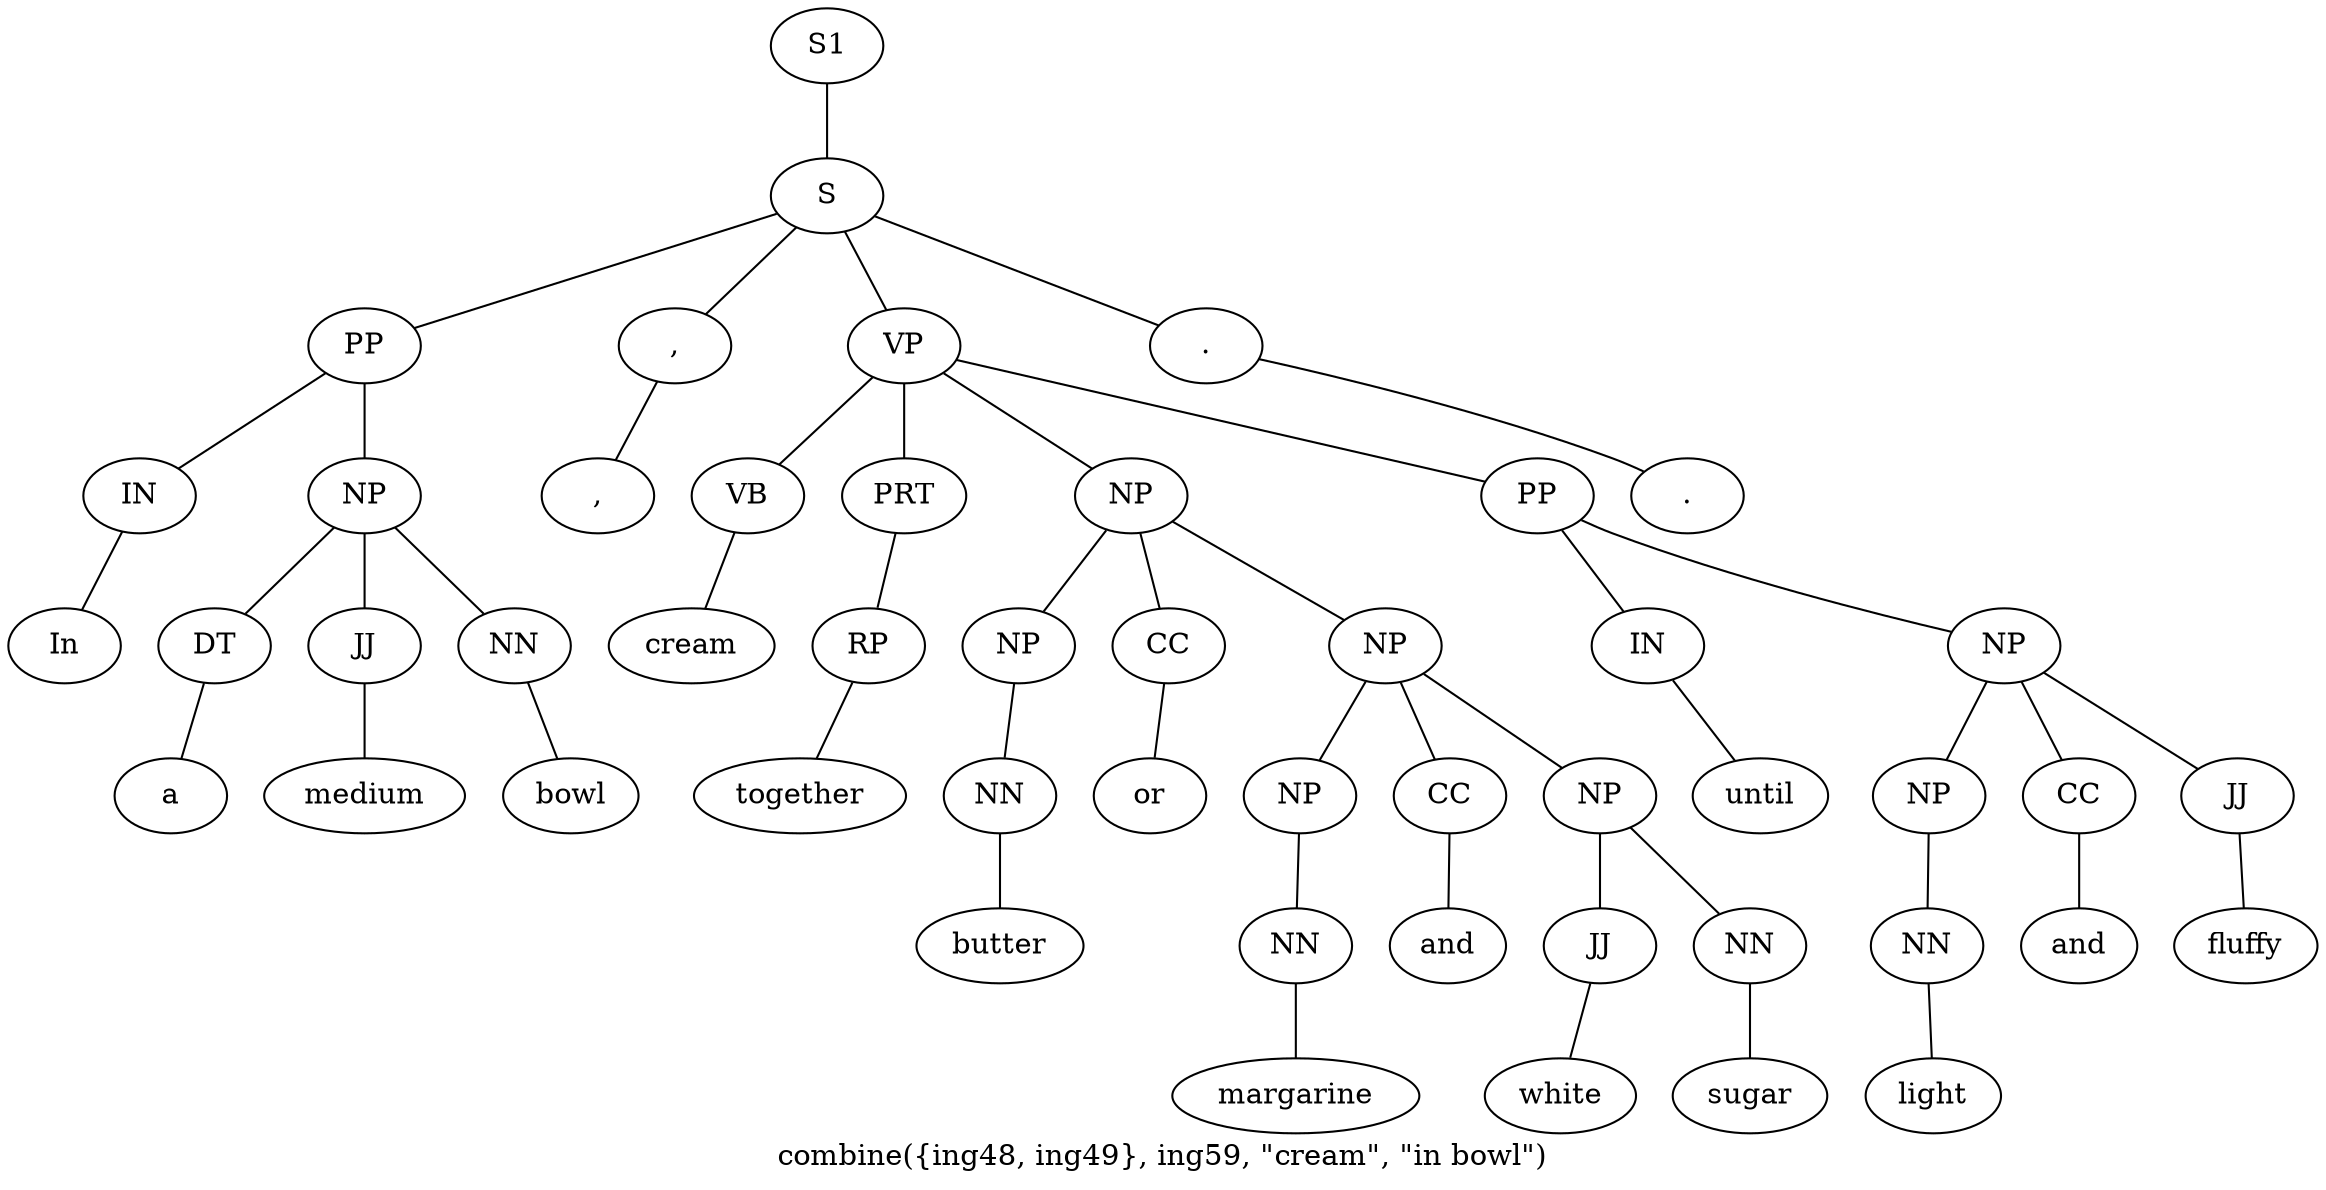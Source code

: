 graph SyntaxGraph {
	label = "combine({ing48, ing49}, ing59, \"cream\", \"in bowl\")";
	Node0 [label="S1"];
	Node1 [label="S"];
	Node2 [label="PP"];
	Node3 [label="IN"];
	Node4 [label="In"];
	Node5 [label="NP"];
	Node6 [label="DT"];
	Node7 [label="a"];
	Node8 [label="JJ"];
	Node9 [label="medium"];
	Node10 [label="NN"];
	Node11 [label="bowl"];
	Node12 [label=","];
	Node13 [label=","];
	Node14 [label="VP"];
	Node15 [label="VB"];
	Node16 [label="cream"];
	Node17 [label="PRT"];
	Node18 [label="RP"];
	Node19 [label="together"];
	Node20 [label="NP"];
	Node21 [label="NP"];
	Node22 [label="NN"];
	Node23 [label="butter"];
	Node24 [label="CC"];
	Node25 [label="or"];
	Node26 [label="NP"];
	Node27 [label="NP"];
	Node28 [label="NN"];
	Node29 [label="margarine"];
	Node30 [label="CC"];
	Node31 [label="and"];
	Node32 [label="NP"];
	Node33 [label="JJ"];
	Node34 [label="white"];
	Node35 [label="NN"];
	Node36 [label="sugar"];
	Node37 [label="PP"];
	Node38 [label="IN"];
	Node39 [label="until"];
	Node40 [label="NP"];
	Node41 [label="NP"];
	Node42 [label="NN"];
	Node43 [label="light"];
	Node44 [label="CC"];
	Node45 [label="and"];
	Node46 [label="JJ"];
	Node47 [label="fluffy"];
	Node48 [label="."];
	Node49 [label="."];

	Node0 -- Node1;
	Node1 -- Node2;
	Node1 -- Node12;
	Node1 -- Node14;
	Node1 -- Node48;
	Node2 -- Node3;
	Node2 -- Node5;
	Node3 -- Node4;
	Node5 -- Node6;
	Node5 -- Node8;
	Node5 -- Node10;
	Node6 -- Node7;
	Node8 -- Node9;
	Node10 -- Node11;
	Node12 -- Node13;
	Node14 -- Node15;
	Node14 -- Node17;
	Node14 -- Node20;
	Node14 -- Node37;
	Node15 -- Node16;
	Node17 -- Node18;
	Node18 -- Node19;
	Node20 -- Node21;
	Node20 -- Node24;
	Node20 -- Node26;
	Node21 -- Node22;
	Node22 -- Node23;
	Node24 -- Node25;
	Node26 -- Node27;
	Node26 -- Node30;
	Node26 -- Node32;
	Node27 -- Node28;
	Node28 -- Node29;
	Node30 -- Node31;
	Node32 -- Node33;
	Node32 -- Node35;
	Node33 -- Node34;
	Node35 -- Node36;
	Node37 -- Node38;
	Node37 -- Node40;
	Node38 -- Node39;
	Node40 -- Node41;
	Node40 -- Node44;
	Node40 -- Node46;
	Node41 -- Node42;
	Node42 -- Node43;
	Node44 -- Node45;
	Node46 -- Node47;
	Node48 -- Node49;
}